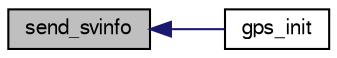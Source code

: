 digraph "send_svinfo"
{
  edge [fontname="FreeSans",fontsize="10",labelfontname="FreeSans",labelfontsize="10"];
  node [fontname="FreeSans",fontsize="10",shape=record];
  rankdir="LR";
  Node1 [label="send_svinfo",height=0.2,width=0.4,color="black", fillcolor="grey75", style="filled", fontcolor="black"];
  Node1 -> Node2 [dir="back",color="midnightblue",fontsize="10",style="solid",fontname="FreeSans"];
  Node2 [label="gps_init",height=0.2,width=0.4,color="black", fillcolor="white", style="filled",URL="$gps_8h.html#ab37f7040b9efd19fdd3f92b1df77e771",tooltip="initialize the global GPS state "];
}
